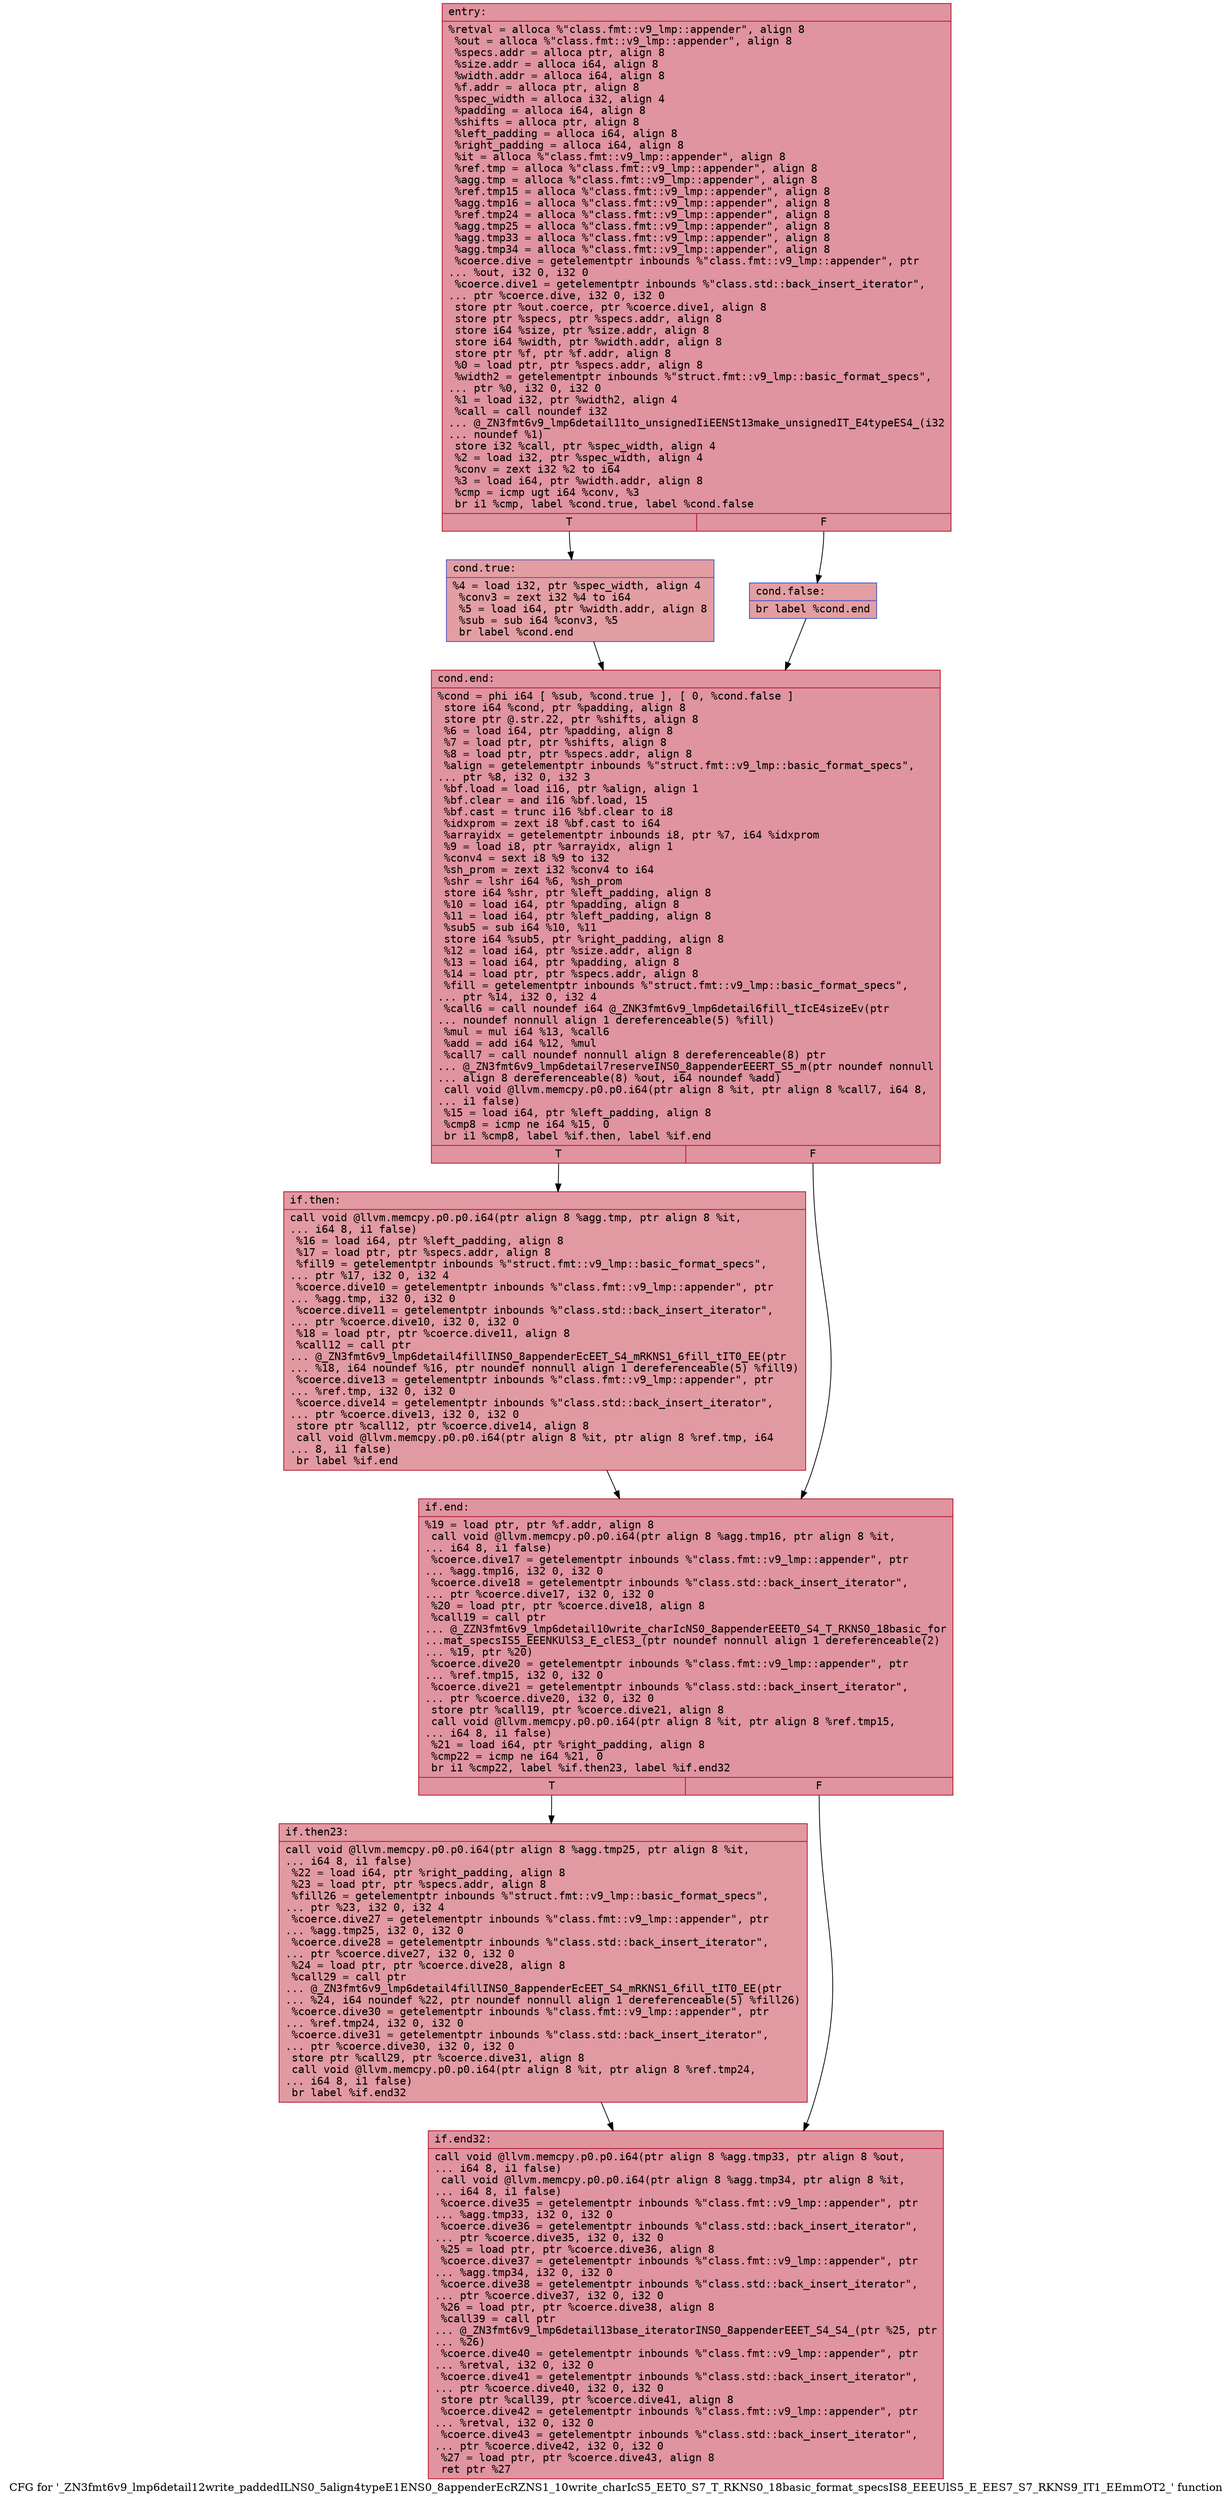digraph "CFG for '_ZN3fmt6v9_lmp6detail12write_paddedILNS0_5align4typeE1ENS0_8appenderEcRZNS1_10write_charIcS5_EET0_S7_T_RKNS0_18basic_format_specsIS8_EEEUlS5_E_EES7_S7_RKNS9_IT1_EEmmOT2_' function" {
	label="CFG for '_ZN3fmt6v9_lmp6detail12write_paddedILNS0_5align4typeE1ENS0_8appenderEcRZNS1_10write_charIcS5_EET0_S7_T_RKNS0_18basic_format_specsIS8_EEEUlS5_E_EES7_S7_RKNS9_IT1_EEmmOT2_' function";

	Node0x55fec31a7aa0 [shape=record,color="#b70d28ff", style=filled, fillcolor="#b70d2870" fontname="Courier",label="{entry:\l|  %retval = alloca %\"class.fmt::v9_lmp::appender\", align 8\l  %out = alloca %\"class.fmt::v9_lmp::appender\", align 8\l  %specs.addr = alloca ptr, align 8\l  %size.addr = alloca i64, align 8\l  %width.addr = alloca i64, align 8\l  %f.addr = alloca ptr, align 8\l  %spec_width = alloca i32, align 4\l  %padding = alloca i64, align 8\l  %shifts = alloca ptr, align 8\l  %left_padding = alloca i64, align 8\l  %right_padding = alloca i64, align 8\l  %it = alloca %\"class.fmt::v9_lmp::appender\", align 8\l  %ref.tmp = alloca %\"class.fmt::v9_lmp::appender\", align 8\l  %agg.tmp = alloca %\"class.fmt::v9_lmp::appender\", align 8\l  %ref.tmp15 = alloca %\"class.fmt::v9_lmp::appender\", align 8\l  %agg.tmp16 = alloca %\"class.fmt::v9_lmp::appender\", align 8\l  %ref.tmp24 = alloca %\"class.fmt::v9_lmp::appender\", align 8\l  %agg.tmp25 = alloca %\"class.fmt::v9_lmp::appender\", align 8\l  %agg.tmp33 = alloca %\"class.fmt::v9_lmp::appender\", align 8\l  %agg.tmp34 = alloca %\"class.fmt::v9_lmp::appender\", align 8\l  %coerce.dive = getelementptr inbounds %\"class.fmt::v9_lmp::appender\", ptr\l... %out, i32 0, i32 0\l  %coerce.dive1 = getelementptr inbounds %\"class.std::back_insert_iterator\",\l... ptr %coerce.dive, i32 0, i32 0\l  store ptr %out.coerce, ptr %coerce.dive1, align 8\l  store ptr %specs, ptr %specs.addr, align 8\l  store i64 %size, ptr %size.addr, align 8\l  store i64 %width, ptr %width.addr, align 8\l  store ptr %f, ptr %f.addr, align 8\l  %0 = load ptr, ptr %specs.addr, align 8\l  %width2 = getelementptr inbounds %\"struct.fmt::v9_lmp::basic_format_specs\",\l... ptr %0, i32 0, i32 0\l  %1 = load i32, ptr %width2, align 4\l  %call = call noundef i32\l... @_ZN3fmt6v9_lmp6detail11to_unsignedIiEENSt13make_unsignedIT_E4typeES4_(i32\l... noundef %1)\l  store i32 %call, ptr %spec_width, align 4\l  %2 = load i32, ptr %spec_width, align 4\l  %conv = zext i32 %2 to i64\l  %3 = load i64, ptr %width.addr, align 8\l  %cmp = icmp ugt i64 %conv, %3\l  br i1 %cmp, label %cond.true, label %cond.false\l|{<s0>T|<s1>F}}"];
	Node0x55fec31a7aa0:s0 -> Node0x55fec31a9370[tooltip="entry -> cond.true\nProbability 50.00%" ];
	Node0x55fec31a7aa0:s1 -> Node0x55fec31a97e0[tooltip="entry -> cond.false\nProbability 50.00%" ];
	Node0x55fec31a9370 [shape=record,color="#3d50c3ff", style=filled, fillcolor="#be242e70" fontname="Courier",label="{cond.true:\l|  %4 = load i32, ptr %spec_width, align 4\l  %conv3 = zext i32 %4 to i64\l  %5 = load i64, ptr %width.addr, align 8\l  %sub = sub i64 %conv3, %5\l  br label %cond.end\l}"];
	Node0x55fec31a9370 -> Node0x55fec31a9aa0[tooltip="cond.true -> cond.end\nProbability 100.00%" ];
	Node0x55fec31a97e0 [shape=record,color="#3d50c3ff", style=filled, fillcolor="#be242e70" fontname="Courier",label="{cond.false:\l|  br label %cond.end\l}"];
	Node0x55fec31a97e0 -> Node0x55fec31a9aa0[tooltip="cond.false -> cond.end\nProbability 100.00%" ];
	Node0x55fec31a9aa0 [shape=record,color="#b70d28ff", style=filled, fillcolor="#b70d2870" fontname="Courier",label="{cond.end:\l|  %cond = phi i64 [ %sub, %cond.true ], [ 0, %cond.false ]\l  store i64 %cond, ptr %padding, align 8\l  store ptr @.str.22, ptr %shifts, align 8\l  %6 = load i64, ptr %padding, align 8\l  %7 = load ptr, ptr %shifts, align 8\l  %8 = load ptr, ptr %specs.addr, align 8\l  %align = getelementptr inbounds %\"struct.fmt::v9_lmp::basic_format_specs\",\l... ptr %8, i32 0, i32 3\l  %bf.load = load i16, ptr %align, align 1\l  %bf.clear = and i16 %bf.load, 15\l  %bf.cast = trunc i16 %bf.clear to i8\l  %idxprom = zext i8 %bf.cast to i64\l  %arrayidx = getelementptr inbounds i8, ptr %7, i64 %idxprom\l  %9 = load i8, ptr %arrayidx, align 1\l  %conv4 = sext i8 %9 to i32\l  %sh_prom = zext i32 %conv4 to i64\l  %shr = lshr i64 %6, %sh_prom\l  store i64 %shr, ptr %left_padding, align 8\l  %10 = load i64, ptr %padding, align 8\l  %11 = load i64, ptr %left_padding, align 8\l  %sub5 = sub i64 %10, %11\l  store i64 %sub5, ptr %right_padding, align 8\l  %12 = load i64, ptr %size.addr, align 8\l  %13 = load i64, ptr %padding, align 8\l  %14 = load ptr, ptr %specs.addr, align 8\l  %fill = getelementptr inbounds %\"struct.fmt::v9_lmp::basic_format_specs\",\l... ptr %14, i32 0, i32 4\l  %call6 = call noundef i64 @_ZNK3fmt6v9_lmp6detail6fill_tIcE4sizeEv(ptr\l... noundef nonnull align 1 dereferenceable(5) %fill)\l  %mul = mul i64 %13, %call6\l  %add = add i64 %12, %mul\l  %call7 = call noundef nonnull align 8 dereferenceable(8) ptr\l... @_ZN3fmt6v9_lmp6detail7reserveINS0_8appenderEEERT_S5_m(ptr noundef nonnull\l... align 8 dereferenceable(8) %out, i64 noundef %add)\l  call void @llvm.memcpy.p0.p0.i64(ptr align 8 %it, ptr align 8 %call7, i64 8,\l... i1 false)\l  %15 = load i64, ptr %left_padding, align 8\l  %cmp8 = icmp ne i64 %15, 0\l  br i1 %cmp8, label %if.then, label %if.end\l|{<s0>T|<s1>F}}"];
	Node0x55fec31a9aa0:s0 -> Node0x55fec31ab4d0[tooltip="cond.end -> if.then\nProbability 62.50%" ];
	Node0x55fec31a9aa0:s1 -> Node0x55fec31ab520[tooltip="cond.end -> if.end\nProbability 37.50%" ];
	Node0x55fec31ab4d0 [shape=record,color="#b70d28ff", style=filled, fillcolor="#bb1b2c70" fontname="Courier",label="{if.then:\l|  call void @llvm.memcpy.p0.p0.i64(ptr align 8 %agg.tmp, ptr align 8 %it,\l... i64 8, i1 false)\l  %16 = load i64, ptr %left_padding, align 8\l  %17 = load ptr, ptr %specs.addr, align 8\l  %fill9 = getelementptr inbounds %\"struct.fmt::v9_lmp::basic_format_specs\",\l... ptr %17, i32 0, i32 4\l  %coerce.dive10 = getelementptr inbounds %\"class.fmt::v9_lmp::appender\", ptr\l... %agg.tmp, i32 0, i32 0\l  %coerce.dive11 = getelementptr inbounds %\"class.std::back_insert_iterator\",\l... ptr %coerce.dive10, i32 0, i32 0\l  %18 = load ptr, ptr %coerce.dive11, align 8\l  %call12 = call ptr\l... @_ZN3fmt6v9_lmp6detail4fillINS0_8appenderEcEET_S4_mRKNS1_6fill_tIT0_EE(ptr\l... %18, i64 noundef %16, ptr noundef nonnull align 1 dereferenceable(5) %fill9)\l  %coerce.dive13 = getelementptr inbounds %\"class.fmt::v9_lmp::appender\", ptr\l... %ref.tmp, i32 0, i32 0\l  %coerce.dive14 = getelementptr inbounds %\"class.std::back_insert_iterator\",\l... ptr %coerce.dive13, i32 0, i32 0\l  store ptr %call12, ptr %coerce.dive14, align 8\l  call void @llvm.memcpy.p0.p0.i64(ptr align 8 %it, ptr align 8 %ref.tmp, i64\l... 8, i1 false)\l  br label %if.end\l}"];
	Node0x55fec31ab4d0 -> Node0x55fec31ab520[tooltip="if.then -> if.end\nProbability 100.00%" ];
	Node0x55fec31ab520 [shape=record,color="#b70d28ff", style=filled, fillcolor="#b70d2870" fontname="Courier",label="{if.end:\l|  %19 = load ptr, ptr %f.addr, align 8\l  call void @llvm.memcpy.p0.p0.i64(ptr align 8 %agg.tmp16, ptr align 8 %it,\l... i64 8, i1 false)\l  %coerce.dive17 = getelementptr inbounds %\"class.fmt::v9_lmp::appender\", ptr\l... %agg.tmp16, i32 0, i32 0\l  %coerce.dive18 = getelementptr inbounds %\"class.std::back_insert_iterator\",\l... ptr %coerce.dive17, i32 0, i32 0\l  %20 = load ptr, ptr %coerce.dive18, align 8\l  %call19 = call ptr\l... @_ZZN3fmt6v9_lmp6detail10write_charIcNS0_8appenderEEET0_S4_T_RKNS0_18basic_for\l...mat_specsIS5_EEENKUlS3_E_clES3_(ptr noundef nonnull align 1 dereferenceable(2)\l... %19, ptr %20)\l  %coerce.dive20 = getelementptr inbounds %\"class.fmt::v9_lmp::appender\", ptr\l... %ref.tmp15, i32 0, i32 0\l  %coerce.dive21 = getelementptr inbounds %\"class.std::back_insert_iterator\",\l... ptr %coerce.dive20, i32 0, i32 0\l  store ptr %call19, ptr %coerce.dive21, align 8\l  call void @llvm.memcpy.p0.p0.i64(ptr align 8 %it, ptr align 8 %ref.tmp15,\l... i64 8, i1 false)\l  %21 = load i64, ptr %right_padding, align 8\l  %cmp22 = icmp ne i64 %21, 0\l  br i1 %cmp22, label %if.then23, label %if.end32\l|{<s0>T|<s1>F}}"];
	Node0x55fec31ab520:s0 -> Node0x55fec31acbb0[tooltip="if.end -> if.then23\nProbability 62.50%" ];
	Node0x55fec31ab520:s1 -> Node0x55fec31acc00[tooltip="if.end -> if.end32\nProbability 37.50%" ];
	Node0x55fec31acbb0 [shape=record,color="#b70d28ff", style=filled, fillcolor="#bb1b2c70" fontname="Courier",label="{if.then23:\l|  call void @llvm.memcpy.p0.p0.i64(ptr align 8 %agg.tmp25, ptr align 8 %it,\l... i64 8, i1 false)\l  %22 = load i64, ptr %right_padding, align 8\l  %23 = load ptr, ptr %specs.addr, align 8\l  %fill26 = getelementptr inbounds %\"struct.fmt::v9_lmp::basic_format_specs\",\l... ptr %23, i32 0, i32 4\l  %coerce.dive27 = getelementptr inbounds %\"class.fmt::v9_lmp::appender\", ptr\l... %agg.tmp25, i32 0, i32 0\l  %coerce.dive28 = getelementptr inbounds %\"class.std::back_insert_iterator\",\l... ptr %coerce.dive27, i32 0, i32 0\l  %24 = load ptr, ptr %coerce.dive28, align 8\l  %call29 = call ptr\l... @_ZN3fmt6v9_lmp6detail4fillINS0_8appenderEcEET_S4_mRKNS1_6fill_tIT0_EE(ptr\l... %24, i64 noundef %22, ptr noundef nonnull align 1 dereferenceable(5) %fill26)\l  %coerce.dive30 = getelementptr inbounds %\"class.fmt::v9_lmp::appender\", ptr\l... %ref.tmp24, i32 0, i32 0\l  %coerce.dive31 = getelementptr inbounds %\"class.std::back_insert_iterator\",\l... ptr %coerce.dive30, i32 0, i32 0\l  store ptr %call29, ptr %coerce.dive31, align 8\l  call void @llvm.memcpy.p0.p0.i64(ptr align 8 %it, ptr align 8 %ref.tmp24,\l... i64 8, i1 false)\l  br label %if.end32\l}"];
	Node0x55fec31acbb0 -> Node0x55fec31acc00[tooltip="if.then23 -> if.end32\nProbability 100.00%" ];
	Node0x55fec31acc00 [shape=record,color="#b70d28ff", style=filled, fillcolor="#b70d2870" fontname="Courier",label="{if.end32:\l|  call void @llvm.memcpy.p0.p0.i64(ptr align 8 %agg.tmp33, ptr align 8 %out,\l... i64 8, i1 false)\l  call void @llvm.memcpy.p0.p0.i64(ptr align 8 %agg.tmp34, ptr align 8 %it,\l... i64 8, i1 false)\l  %coerce.dive35 = getelementptr inbounds %\"class.fmt::v9_lmp::appender\", ptr\l... %agg.tmp33, i32 0, i32 0\l  %coerce.dive36 = getelementptr inbounds %\"class.std::back_insert_iterator\",\l... ptr %coerce.dive35, i32 0, i32 0\l  %25 = load ptr, ptr %coerce.dive36, align 8\l  %coerce.dive37 = getelementptr inbounds %\"class.fmt::v9_lmp::appender\", ptr\l... %agg.tmp34, i32 0, i32 0\l  %coerce.dive38 = getelementptr inbounds %\"class.std::back_insert_iterator\",\l... ptr %coerce.dive37, i32 0, i32 0\l  %26 = load ptr, ptr %coerce.dive38, align 8\l  %call39 = call ptr\l... @_ZN3fmt6v9_lmp6detail13base_iteratorINS0_8appenderEEET_S4_S4_(ptr %25, ptr\l... %26)\l  %coerce.dive40 = getelementptr inbounds %\"class.fmt::v9_lmp::appender\", ptr\l... %retval, i32 0, i32 0\l  %coerce.dive41 = getelementptr inbounds %\"class.std::back_insert_iterator\",\l... ptr %coerce.dive40, i32 0, i32 0\l  store ptr %call39, ptr %coerce.dive41, align 8\l  %coerce.dive42 = getelementptr inbounds %\"class.fmt::v9_lmp::appender\", ptr\l... %retval, i32 0, i32 0\l  %coerce.dive43 = getelementptr inbounds %\"class.std::back_insert_iterator\",\l... ptr %coerce.dive42, i32 0, i32 0\l  %27 = load ptr, ptr %coerce.dive43, align 8\l  ret ptr %27\l}"];
}
